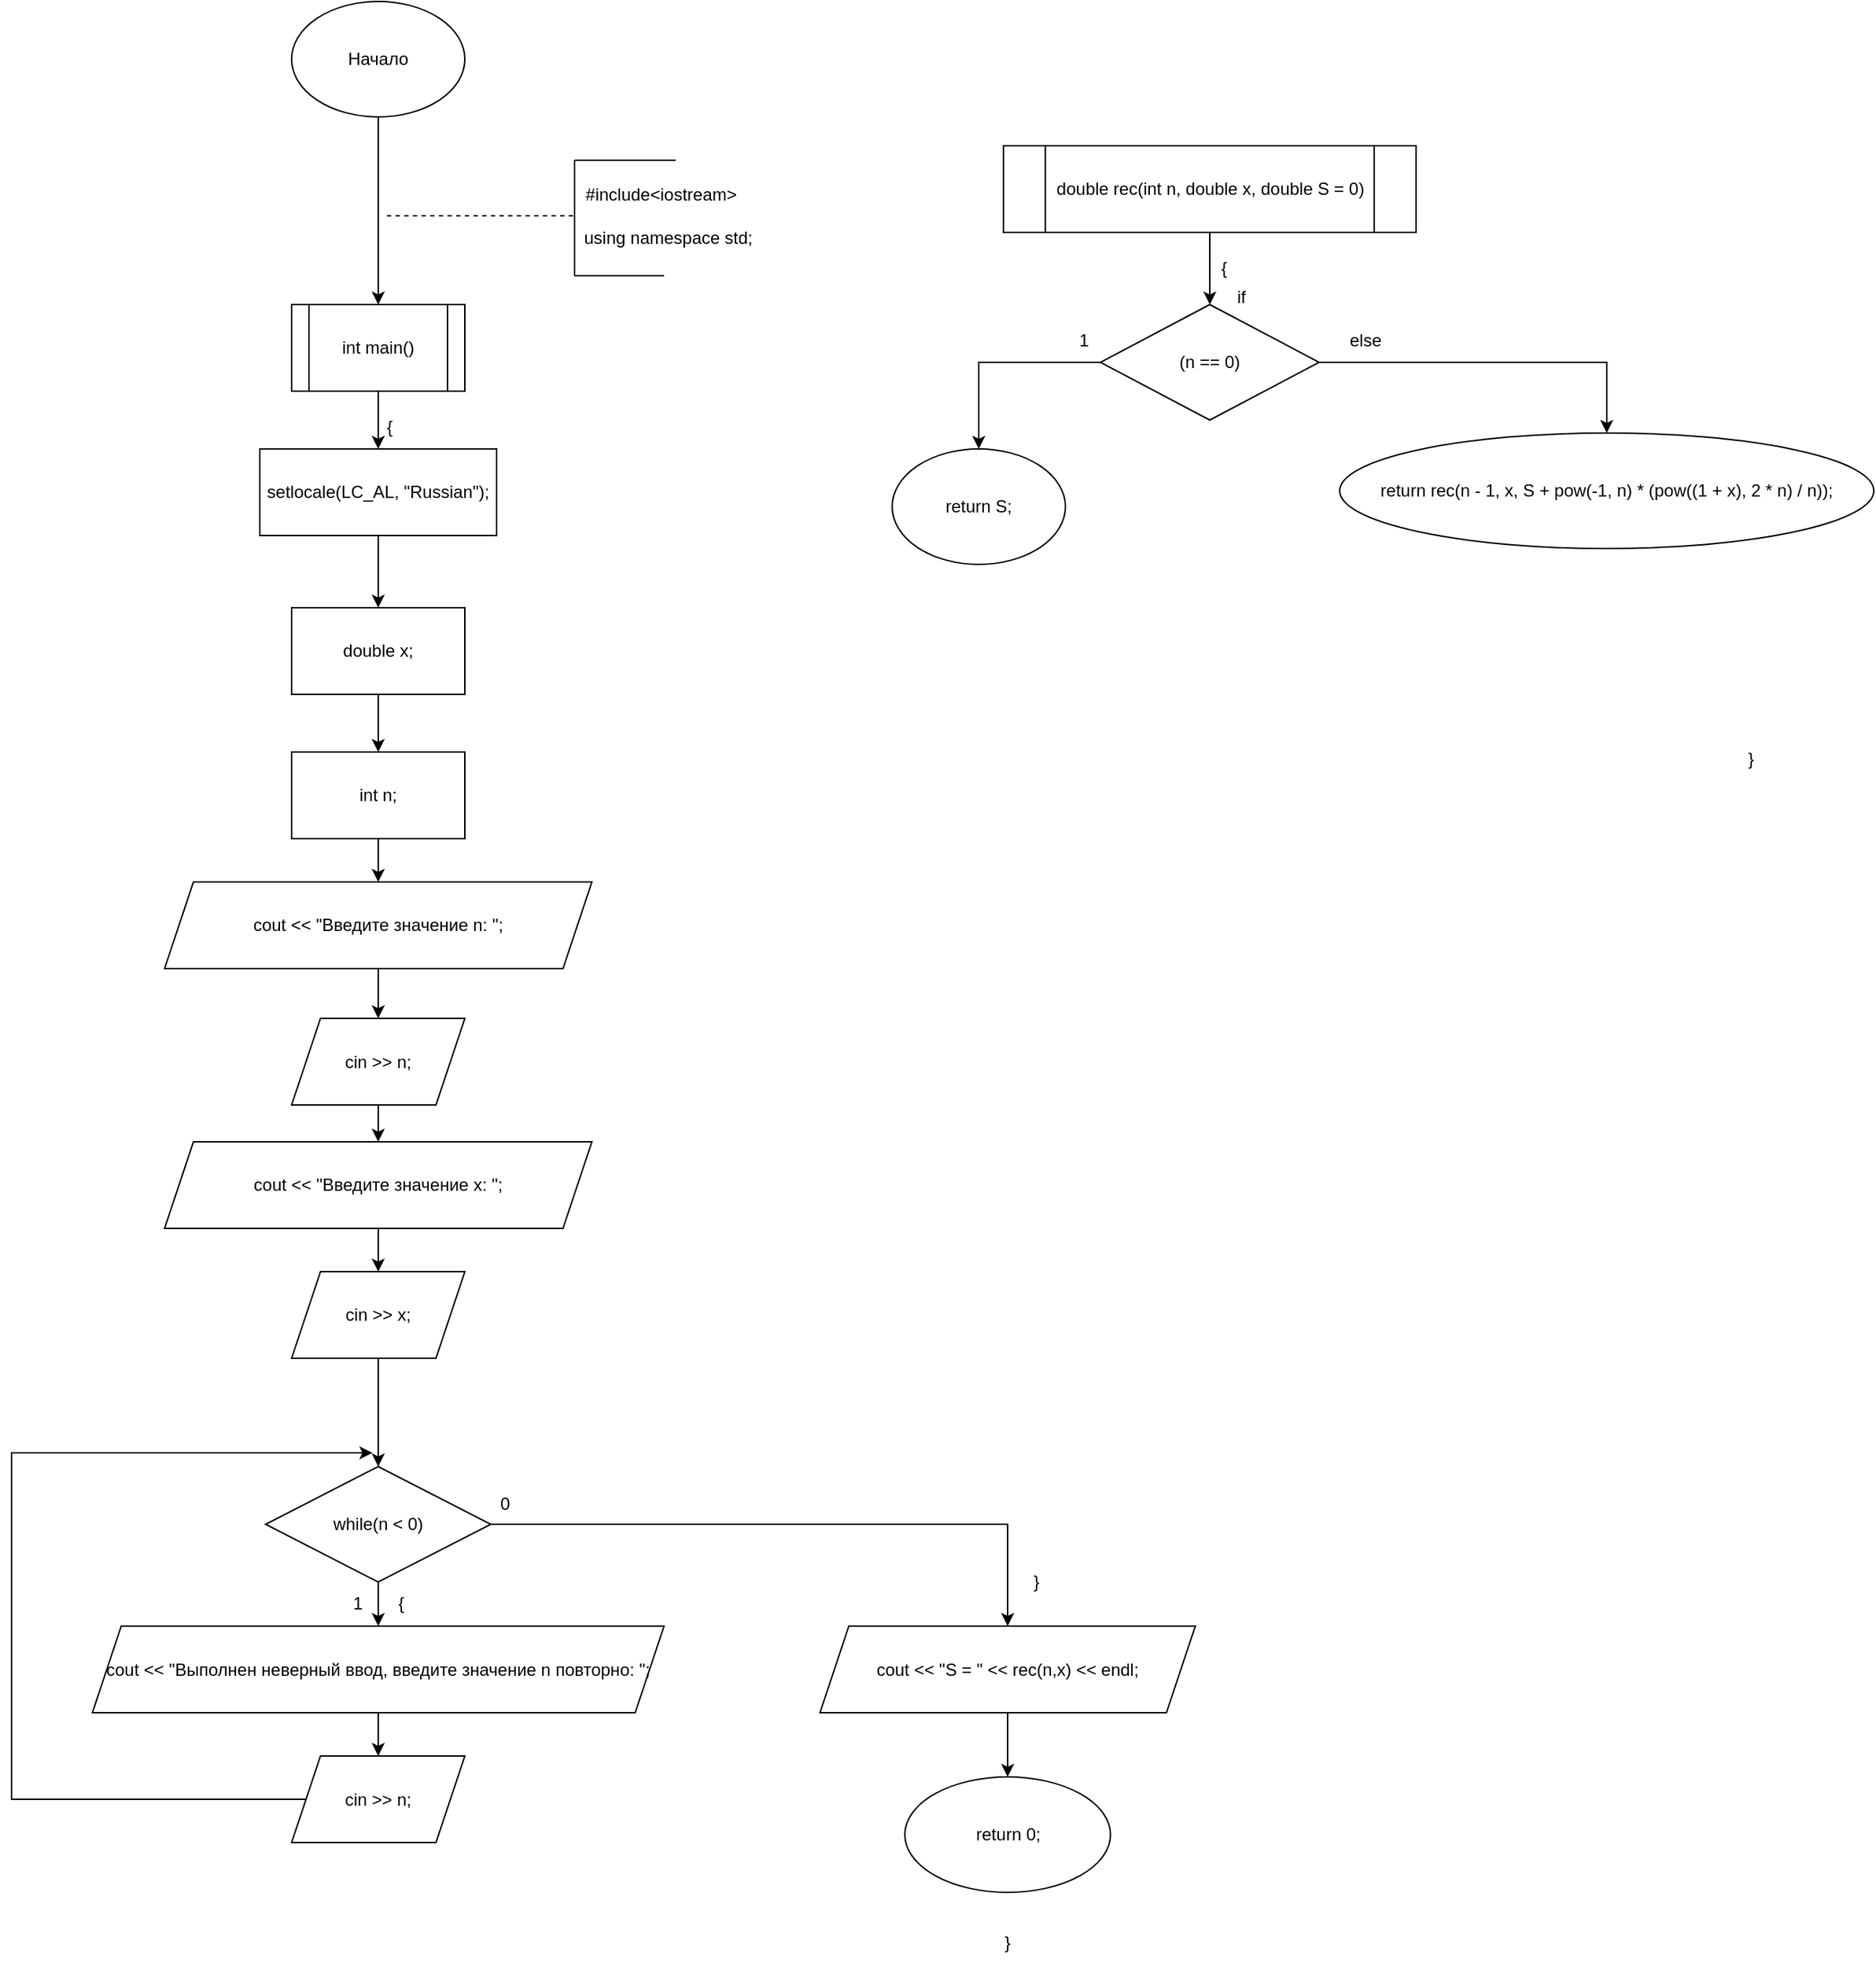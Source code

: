 <mxfile version="25.0.3">
  <diagram name="Страница — 1" id="oasWi5K7LmkfspDXlcFT">
    <mxGraphModel dx="2305" dy="1435" grid="1" gridSize="10" guides="1" tooltips="1" connect="1" arrows="1" fold="1" page="1" pageScale="1" pageWidth="827" pageHeight="1169" math="0" shadow="0">
      <root>
        <mxCell id="0" />
        <mxCell id="1" parent="0" />
        <mxCell id="DShoPivdmVsB5PxC9VVR-165" style="edgeStyle=orthogonalEdgeStyle;rounded=0;orthogonalLoop=1;jettySize=auto;html=1;entryX=0.5;entryY=0;entryDx=0;entryDy=0;" edge="1" parent="1" source="DShoPivdmVsB5PxC9VVR-166" target="DShoPivdmVsB5PxC9VVR-174">
          <mxGeometry relative="1" as="geometry">
            <mxPoint x="496" y="520" as="targetPoint" />
          </mxGeometry>
        </mxCell>
        <mxCell id="DShoPivdmVsB5PxC9VVR-166" value="Начало" style="ellipse;whiteSpace=wrap;html=1;" vertex="1" parent="1">
          <mxGeometry x="444" y="310" width="120" height="80" as="geometry" />
        </mxCell>
        <mxCell id="DShoPivdmVsB5PxC9VVR-167" value="" style="endArrow=none;dashed=1;html=1;rounded=0;" edge="1" parent="1">
          <mxGeometry width="50" height="50" relative="1" as="geometry">
            <mxPoint x="510" y="458.51" as="sourcePoint" />
            <mxPoint x="642" y="458.49" as="targetPoint" />
          </mxGeometry>
        </mxCell>
        <mxCell id="DShoPivdmVsB5PxC9VVR-168" value="" style="endArrow=none;html=1;rounded=0;" edge="1" parent="1">
          <mxGeometry width="50" height="50" relative="1" as="geometry">
            <mxPoint x="640" y="500" as="sourcePoint" />
            <mxPoint x="640" y="420" as="targetPoint" />
          </mxGeometry>
        </mxCell>
        <mxCell id="DShoPivdmVsB5PxC9VVR-169" value="" style="endArrow=none;html=1;rounded=0;" edge="1" parent="1">
          <mxGeometry width="50" height="50" relative="1" as="geometry">
            <mxPoint x="640" y="420" as="sourcePoint" />
            <mxPoint x="710" y="420" as="targetPoint" />
          </mxGeometry>
        </mxCell>
        <mxCell id="DShoPivdmVsB5PxC9VVR-170" value="" style="endArrow=none;html=1;rounded=0;" edge="1" parent="1">
          <mxGeometry width="50" height="50" relative="1" as="geometry">
            <mxPoint x="640" y="500" as="sourcePoint" />
            <mxPoint x="702" y="500" as="targetPoint" />
            <Array as="points" />
          </mxGeometry>
        </mxCell>
        <mxCell id="DShoPivdmVsB5PxC9VVR-171" value="#include&amp;lt;iostream&amp;gt;" style="text;html=1;align=center;verticalAlign=middle;whiteSpace=wrap;rounded=0;" vertex="1" parent="1">
          <mxGeometry x="670" y="429" width="60" height="30" as="geometry" />
        </mxCell>
        <mxCell id="DShoPivdmVsB5PxC9VVR-172" value="using namespace std;" style="text;html=1;align=center;verticalAlign=middle;whiteSpace=wrap;rounded=0;" vertex="1" parent="1">
          <mxGeometry x="630" y="459" width="150" height="30" as="geometry" />
        </mxCell>
        <mxCell id="DShoPivdmVsB5PxC9VVR-173" style="edgeStyle=orthogonalEdgeStyle;rounded=0;orthogonalLoop=1;jettySize=auto;html=1;entryX=0.5;entryY=0;entryDx=0;entryDy=0;" edge="1" parent="1" source="DShoPivdmVsB5PxC9VVR-174" target="DShoPivdmVsB5PxC9VVR-176">
          <mxGeometry relative="1" as="geometry" />
        </mxCell>
        <mxCell id="DShoPivdmVsB5PxC9VVR-174" value="int main()" style="shape=process;whiteSpace=wrap;html=1;backgroundOutline=1;" vertex="1" parent="1">
          <mxGeometry x="444" y="520" width="120" height="60" as="geometry" />
        </mxCell>
        <mxCell id="DShoPivdmVsB5PxC9VVR-175" value="" style="edgeStyle=orthogonalEdgeStyle;rounded=0;orthogonalLoop=1;jettySize=auto;html=1;entryX=0.5;entryY=0;entryDx=0;entryDy=0;" edge="1" parent="1" source="DShoPivdmVsB5PxC9VVR-176" target="DShoPivdmVsB5PxC9VVR-226">
          <mxGeometry relative="1" as="geometry">
            <mxPoint x="496.0" y="710" as="targetPoint" />
          </mxGeometry>
        </mxCell>
        <mxCell id="DShoPivdmVsB5PxC9VVR-176" value="setlocale(LC_AL, &quot;Russian&quot;);" style="rounded=0;whiteSpace=wrap;html=1;" vertex="1" parent="1">
          <mxGeometry x="422" y="620" width="164" height="60" as="geometry" />
        </mxCell>
        <mxCell id="DShoPivdmVsB5PxC9VVR-177" value="" style="edgeStyle=orthogonalEdgeStyle;rounded=0;orthogonalLoop=1;jettySize=auto;html=1;entryX=0.5;entryY=0;entryDx=0;entryDy=0;" edge="1" parent="1" source="DShoPivdmVsB5PxC9VVR-178" target="DShoPivdmVsB5PxC9VVR-185">
          <mxGeometry relative="1" as="geometry" />
        </mxCell>
        <mxCell id="DShoPivdmVsB5PxC9VVR-178" value="int n;" style="whiteSpace=wrap;html=1;rounded=0;" vertex="1" parent="1">
          <mxGeometry x="444" y="830" width="120" height="60" as="geometry" />
        </mxCell>
        <mxCell id="DShoPivdmVsB5PxC9VVR-179" value="" style="edgeStyle=orthogonalEdgeStyle;rounded=0;orthogonalLoop=1;jettySize=auto;html=1;exitX=0.5;exitY=1;exitDx=0;exitDy=0;" edge="1" parent="1" source="DShoPivdmVsB5PxC9VVR-230" target="DShoPivdmVsB5PxC9VVR-183">
          <mxGeometry relative="1" as="geometry">
            <mxPoint x="494.0" y="1290" as="sourcePoint" />
          </mxGeometry>
        </mxCell>
        <mxCell id="DShoPivdmVsB5PxC9VVR-229" style="edgeStyle=orthogonalEdgeStyle;rounded=0;orthogonalLoop=1;jettySize=auto;html=1;entryX=0.5;entryY=0;entryDx=0;entryDy=0;" edge="1" parent="1" source="DShoPivdmVsB5PxC9VVR-180" target="DShoPivdmVsB5PxC9VVR-228">
          <mxGeometry relative="1" as="geometry" />
        </mxCell>
        <mxCell id="DShoPivdmVsB5PxC9VVR-180" value="cin &amp;gt;&amp;gt; n;" style="shape=parallelogram;perimeter=parallelogramPerimeter;whiteSpace=wrap;html=1;fixedSize=1;rounded=0;" vertex="1" parent="1">
          <mxGeometry x="444" y="1014.5" width="120" height="60" as="geometry" />
        </mxCell>
        <mxCell id="DShoPivdmVsB5PxC9VVR-181" value="" style="edgeStyle=orthogonalEdgeStyle;rounded=0;orthogonalLoop=1;jettySize=auto;html=1;" edge="1" parent="1" source="DShoPivdmVsB5PxC9VVR-183" target="DShoPivdmVsB5PxC9VVR-187">
          <mxGeometry relative="1" as="geometry" />
        </mxCell>
        <mxCell id="DShoPivdmVsB5PxC9VVR-182" style="edgeStyle=orthogonalEdgeStyle;rounded=0;orthogonalLoop=1;jettySize=auto;html=1;entryX=0.5;entryY=0;entryDx=0;entryDy=0;" edge="1" parent="1" source="DShoPivdmVsB5PxC9VVR-183" target="DShoPivdmVsB5PxC9VVR-233">
          <mxGeometry relative="1" as="geometry">
            <mxPoint x="880" y="1430" as="targetPoint" />
          </mxGeometry>
        </mxCell>
        <mxCell id="DShoPivdmVsB5PxC9VVR-183" value="while(n &amp;lt; 0)" style="rhombus;whiteSpace=wrap;html=1;rounded=0;" vertex="1" parent="1">
          <mxGeometry x="426" y="1325" width="156" height="80" as="geometry" />
        </mxCell>
        <mxCell id="DShoPivdmVsB5PxC9VVR-184" style="edgeStyle=orthogonalEdgeStyle;rounded=0;orthogonalLoop=1;jettySize=auto;html=1;entryX=0.5;entryY=0;entryDx=0;entryDy=0;" edge="1" parent="1" source="DShoPivdmVsB5PxC9VVR-185" target="DShoPivdmVsB5PxC9VVR-180">
          <mxGeometry relative="1" as="geometry" />
        </mxCell>
        <mxCell id="DShoPivdmVsB5PxC9VVR-185" value="cout &amp;lt;&amp;lt; &quot;Введите значение n: &quot;;" style="shape=parallelogram;perimeter=parallelogramPerimeter;whiteSpace=wrap;html=1;fixedSize=1;" vertex="1" parent="1">
          <mxGeometry x="356" y="920" width="296" height="60" as="geometry" />
        </mxCell>
        <mxCell id="DShoPivdmVsB5PxC9VVR-186" value="" style="edgeStyle=orthogonalEdgeStyle;rounded=0;orthogonalLoop=1;jettySize=auto;html=1;" edge="1" parent="1" source="DShoPivdmVsB5PxC9VVR-187" target="DShoPivdmVsB5PxC9VVR-189">
          <mxGeometry relative="1" as="geometry" />
        </mxCell>
        <mxCell id="DShoPivdmVsB5PxC9VVR-187" value="cout &amp;lt;&amp;lt; &quot;Выполнен неверный ввод, введите значение n повторно: &quot;;" style="shape=parallelogram;perimeter=parallelogramPerimeter;whiteSpace=wrap;html=1;fixedSize=1;rounded=0;" vertex="1" parent="1">
          <mxGeometry x="306" y="1435.5" width="396" height="60" as="geometry" />
        </mxCell>
        <mxCell id="DShoPivdmVsB5PxC9VVR-188" style="edgeStyle=orthogonalEdgeStyle;rounded=0;orthogonalLoop=1;jettySize=auto;html=1;exitX=0;exitY=0.5;exitDx=0;exitDy=0;" edge="1" parent="1" source="DShoPivdmVsB5PxC9VVR-189">
          <mxGeometry relative="1" as="geometry">
            <mxPoint x="500" y="1315.5" as="targetPoint" />
            <Array as="points">
              <mxPoint x="250" y="1555.5" />
              <mxPoint x="250" y="1315.5" />
              <mxPoint x="490" y="1315.5" />
            </Array>
          </mxGeometry>
        </mxCell>
        <mxCell id="DShoPivdmVsB5PxC9VVR-189" value="cin &amp;gt;&amp;gt; n;" style="shape=parallelogram;perimeter=parallelogramPerimeter;whiteSpace=wrap;html=1;fixedSize=1;rounded=0;" vertex="1" parent="1">
          <mxGeometry x="444" y="1525.5" width="120" height="60" as="geometry" />
        </mxCell>
        <mxCell id="DShoPivdmVsB5PxC9VVR-190" value="{" style="text;html=1;align=center;verticalAlign=middle;whiteSpace=wrap;rounded=0;" vertex="1" parent="1">
          <mxGeometry x="490" y="1405" width="60" height="30" as="geometry" />
        </mxCell>
        <mxCell id="DShoPivdmVsB5PxC9VVR-191" value="1" style="text;html=1;align=center;verticalAlign=middle;whiteSpace=wrap;rounded=0;" vertex="1" parent="1">
          <mxGeometry x="460" y="1405" width="60" height="30" as="geometry" />
        </mxCell>
        <mxCell id="DShoPivdmVsB5PxC9VVR-195" value="0" style="text;html=1;align=center;verticalAlign=middle;whiteSpace=wrap;rounded=0;" vertex="1" parent="1">
          <mxGeometry x="564" y="1335.5" width="56" height="30" as="geometry" />
        </mxCell>
        <mxCell id="DShoPivdmVsB5PxC9VVR-196" value="}" style="text;html=1;align=center;verticalAlign=middle;whiteSpace=wrap;rounded=0;" vertex="1" parent="1">
          <mxGeometry x="930" y="1390" width="60" height="30" as="geometry" />
        </mxCell>
        <mxCell id="DShoPivdmVsB5PxC9VVR-201" value="" style="edgeStyle=orthogonalEdgeStyle;rounded=0;orthogonalLoop=1;jettySize=auto;html=1;" edge="1" parent="1" source="DShoPivdmVsB5PxC9VVR-202" target="DShoPivdmVsB5PxC9VVR-205">
          <mxGeometry relative="1" as="geometry" />
        </mxCell>
        <mxCell id="DShoPivdmVsB5PxC9VVR-202" value="double rec(int n, double x, double S = 0)" style="shape=process;whiteSpace=wrap;html=1;backgroundOutline=1;" vertex="1" parent="1">
          <mxGeometry x="937.13" y="410" width="285.75" height="60" as="geometry" />
        </mxCell>
        <mxCell id="DShoPivdmVsB5PxC9VVR-203" style="edgeStyle=orthogonalEdgeStyle;rounded=0;orthogonalLoop=1;jettySize=auto;html=1;entryX=0.5;entryY=0;entryDx=0;entryDy=0;" edge="1" parent="1" source="DShoPivdmVsB5PxC9VVR-205" target="DShoPivdmVsB5PxC9VVR-208">
          <mxGeometry relative="1" as="geometry">
            <mxPoint x="920" y="640" as="targetPoint" />
          </mxGeometry>
        </mxCell>
        <mxCell id="DShoPivdmVsB5PxC9VVR-204" style="edgeStyle=orthogonalEdgeStyle;rounded=0;orthogonalLoop=1;jettySize=auto;html=1;exitX=1;exitY=0.5;exitDx=0;exitDy=0;entryX=0.5;entryY=0;entryDx=0;entryDy=0;" edge="1" parent="1" source="DShoPivdmVsB5PxC9VVR-205" target="DShoPivdmVsB5PxC9VVR-214">
          <mxGeometry relative="1" as="geometry">
            <mxPoint x="1261" y="630" as="targetPoint" />
          </mxGeometry>
        </mxCell>
        <mxCell id="DShoPivdmVsB5PxC9VVR-205" value="(n == 0)" style="rhombus;whiteSpace=wrap;html=1;" vertex="1" parent="1">
          <mxGeometry x="1004.25" y="520" width="151.5" height="80" as="geometry" />
        </mxCell>
        <mxCell id="DShoPivdmVsB5PxC9VVR-206" value="&lt;div&gt;if&lt;/div&gt;" style="text;html=1;align=center;verticalAlign=middle;whiteSpace=wrap;rounded=0;" vertex="1" parent="1">
          <mxGeometry x="1071.5" y="500" width="60" height="30" as="geometry" />
        </mxCell>
        <mxCell id="DShoPivdmVsB5PxC9VVR-207" value="1" style="text;html=1;align=center;verticalAlign=middle;whiteSpace=wrap;rounded=0;" vertex="1" parent="1">
          <mxGeometry x="963" y="530" width="60" height="30" as="geometry" />
        </mxCell>
        <mxCell id="DShoPivdmVsB5PxC9VVR-208" value="return S;" style="ellipse;whiteSpace=wrap;html=1;" vertex="1" parent="1">
          <mxGeometry x="860" y="620" width="120" height="80" as="geometry" />
        </mxCell>
        <mxCell id="DShoPivdmVsB5PxC9VVR-209" value="else " style="text;html=1;align=center;verticalAlign=middle;whiteSpace=wrap;rounded=0;" vertex="1" parent="1">
          <mxGeometry x="1158.25" y="530" width="60" height="30" as="geometry" />
        </mxCell>
        <mxCell id="DShoPivdmVsB5PxC9VVR-214" value="return rec(n - 1, x, S + pow(-1, n) * (pow((1 + x), 2 * n) / n));" style="ellipse;whiteSpace=wrap;html=1;" vertex="1" parent="1">
          <mxGeometry x="1170" y="609" width="370" height="80" as="geometry" />
        </mxCell>
        <mxCell id="DShoPivdmVsB5PxC9VVR-218" value="{" style="text;html=1;align=center;verticalAlign=middle;whiteSpace=wrap;rounded=0;" vertex="1" parent="1">
          <mxGeometry x="482" y="590" width="60" height="30" as="geometry" />
        </mxCell>
        <mxCell id="DShoPivdmVsB5PxC9VVR-220" value="{" style="text;html=1;align=center;verticalAlign=middle;whiteSpace=wrap;rounded=0;" vertex="1" parent="1">
          <mxGeometry x="1060" y="480" width="60" height="30" as="geometry" />
        </mxCell>
        <mxCell id="DShoPivdmVsB5PxC9VVR-221" value="}" style="text;html=1;align=center;verticalAlign=middle;whiteSpace=wrap;rounded=0;" vertex="1" parent="1">
          <mxGeometry x="1425" y="820" width="60" height="30" as="geometry" />
        </mxCell>
        <mxCell id="DShoPivdmVsB5PxC9VVR-227" style="edgeStyle=orthogonalEdgeStyle;rounded=0;orthogonalLoop=1;jettySize=auto;html=1;entryX=0.5;entryY=0;entryDx=0;entryDy=0;" edge="1" parent="1" source="DShoPivdmVsB5PxC9VVR-226" target="DShoPivdmVsB5PxC9VVR-178">
          <mxGeometry relative="1" as="geometry" />
        </mxCell>
        <mxCell id="DShoPivdmVsB5PxC9VVR-226" value="double x;" style="whiteSpace=wrap;html=1;rounded=0;" vertex="1" parent="1">
          <mxGeometry x="444" y="730" width="120" height="60" as="geometry" />
        </mxCell>
        <mxCell id="DShoPivdmVsB5PxC9VVR-232" style="edgeStyle=orthogonalEdgeStyle;rounded=0;orthogonalLoop=1;jettySize=auto;html=1;entryX=0.5;entryY=0;entryDx=0;entryDy=0;" edge="1" parent="1" source="DShoPivdmVsB5PxC9VVR-228" target="DShoPivdmVsB5PxC9VVR-230">
          <mxGeometry relative="1" as="geometry" />
        </mxCell>
        <mxCell id="DShoPivdmVsB5PxC9VVR-228" value="cout &amp;lt;&amp;lt; &quot;Введите значение x: &quot;;" style="shape=parallelogram;perimeter=parallelogramPerimeter;whiteSpace=wrap;html=1;fixedSize=1;" vertex="1" parent="1">
          <mxGeometry x="356" y="1100" width="296" height="60" as="geometry" />
        </mxCell>
        <mxCell id="DShoPivdmVsB5PxC9VVR-230" value="cin &amp;gt;&amp;gt; x;" style="shape=parallelogram;perimeter=parallelogramPerimeter;whiteSpace=wrap;html=1;fixedSize=1;rounded=0;" vertex="1" parent="1">
          <mxGeometry x="444" y="1190" width="120" height="60" as="geometry" />
        </mxCell>
        <mxCell id="DShoPivdmVsB5PxC9VVR-235" value="" style="edgeStyle=orthogonalEdgeStyle;rounded=0;orthogonalLoop=1;jettySize=auto;html=1;" edge="1" parent="1" source="DShoPivdmVsB5PxC9VVR-233" target="DShoPivdmVsB5PxC9VVR-234">
          <mxGeometry relative="1" as="geometry" />
        </mxCell>
        <mxCell id="DShoPivdmVsB5PxC9VVR-233" value="cout &amp;lt;&amp;lt; &quot;S = &quot; &amp;lt;&amp;lt; rec(n,x) &amp;lt;&amp;lt; endl;" style="shape=parallelogram;perimeter=parallelogramPerimeter;whiteSpace=wrap;html=1;fixedSize=1;" vertex="1" parent="1">
          <mxGeometry x="810" y="1435.5" width="260" height="60" as="geometry" />
        </mxCell>
        <mxCell id="DShoPivdmVsB5PxC9VVR-234" value="return 0;" style="ellipse;whiteSpace=wrap;html=1;" vertex="1" parent="1">
          <mxGeometry x="868.75" y="1540" width="142.5" height="80" as="geometry" />
        </mxCell>
        <mxCell id="DShoPivdmVsB5PxC9VVR-236" value="}" style="text;html=1;align=center;verticalAlign=middle;whiteSpace=wrap;rounded=0;" vertex="1" parent="1">
          <mxGeometry x="910" y="1640" width="60" height="30" as="geometry" />
        </mxCell>
      </root>
    </mxGraphModel>
  </diagram>
</mxfile>
